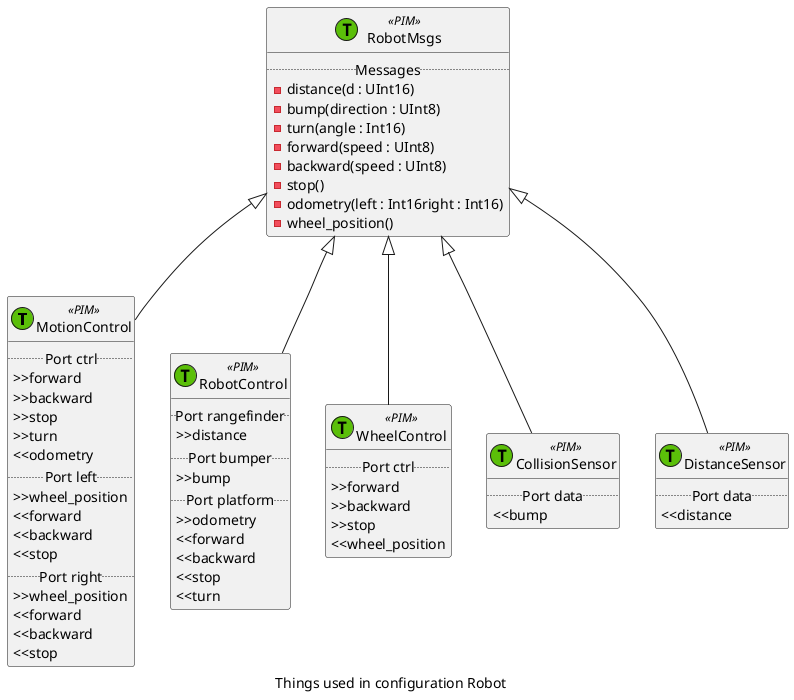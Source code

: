 @startuml
caption Things used in configuration Robot
class MotionControl <<(T,#5BBF09)PIM>> {
..Port ctrl..
>>forward
>>backward
>>stop
>>turn
<<odometry
..Port left..
>>wheel_position
<<forward
<<backward
<<stop
..Port right..
>>wheel_position
<<forward
<<backward
<<stop
}
class RobotMsgs <<(T,#5BBF09)PIM>> {
..Messages..
-distance(d : UInt16)
-bump(direction : UInt8)
-turn(angle : Int16)
-forward(speed : UInt8)
-backward(speed : UInt8)
-stop()
-odometry(left : Int16right : Int16)
-wheel_position()
}
class RobotControl <<(T,#5BBF09)PIM>> {
..Port rangefinder..
>>distance
..Port bumper..
>>bump
..Port platform..
>>odometry
<<forward
<<backward
<<stop
<<turn
}
class WheelControl <<(T,#5BBF09)PIM>> {
..Port ctrl..
>>forward
>>backward
>>stop
<<wheel_position
}
class CollisionSensor <<(T,#5BBF09)PIM>> {
..Port data..
<<bump
}
class DistanceSensor <<(T,#5BBF09)PIM>> {
..Port data..
<<distance
}
RobotMsgs <|-- MotionControl
RobotMsgs <|-- RobotControl
RobotMsgs <|-- WheelControl
RobotMsgs <|-- CollisionSensor
RobotMsgs <|-- DistanceSensor
@enduml